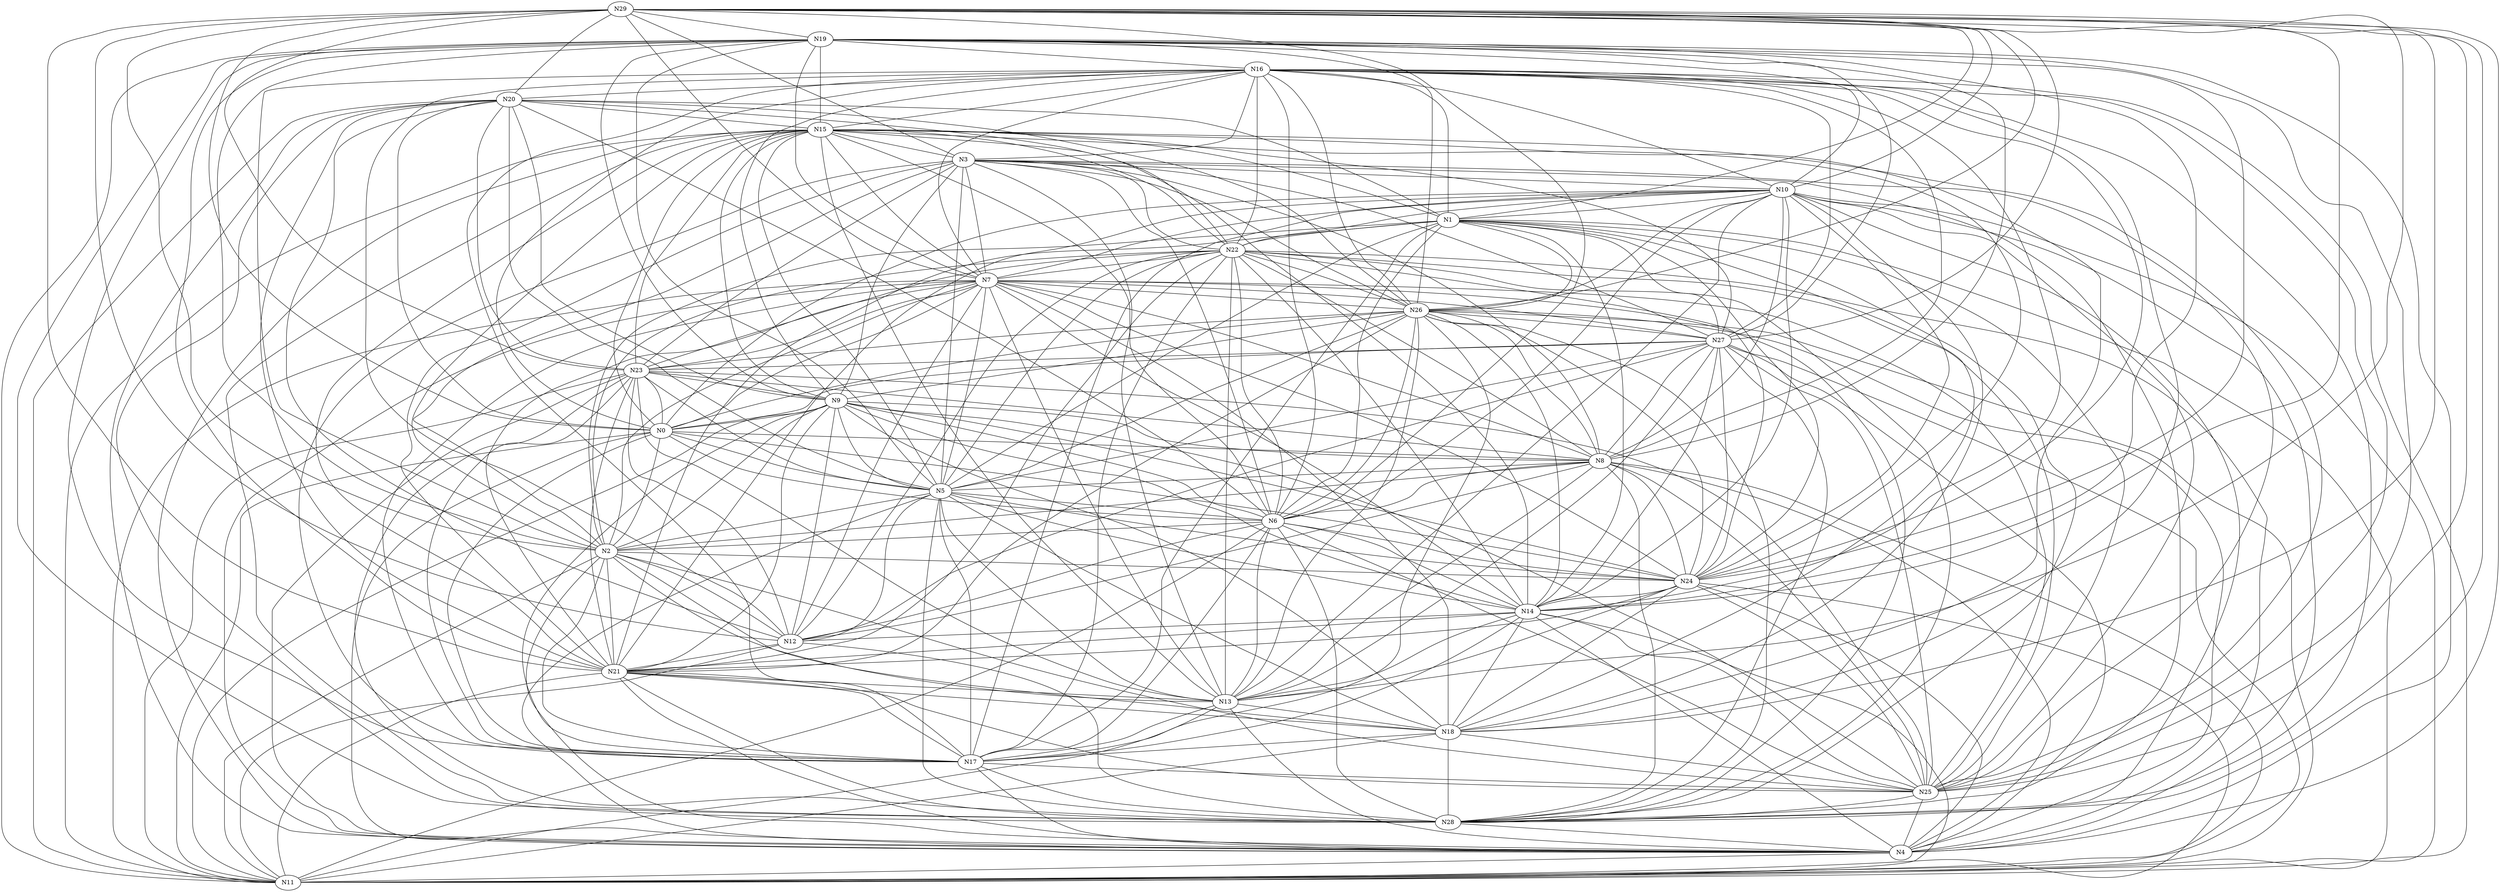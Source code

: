 Graph G {
	N29--N19[weight=24];
	N15--N19[weight=25];
	N15--N16[weight=41];
	N29--N20[weight=49];
	N6--N26[weight=34];
	N6--N25[weight=42];
	N15--N21[weight=39];
	N6--N29[weight=15];
	N6--N28[weight=11];
	N17--N28[weight=34];
	N29--N28[weight=11];
	N4--N11[weight=24];
	N29--N26[weight=6];
	N29--N21[weight=49];
	N13--N14[weight=48];
	N2--N12[weight=34];
	N2--N13[weight=25];
	N13--N18[weight=26];
	N12--N6[weight=3];
	N12--N5[weight=22];
	N24--N8[weight=39];
	N15--N14[weight=40];
	N24--N6[weight=33];
	N15--N13[weight=20];
	N0--N2[weight=25];
	N2--N19[weight=37];
	N0--N4[weight=26];
	N13--N23[weight=25];
	N29--N13[weight=11];
	N13--N22[weight=46];
	N24--N5[weight=49];
	N29--N12[weight=39];
	N0--N8[weight=39];
	N2--N21[weight=9];
	N27--N1[weight=10];
	N2--N24[weight=43];
	N27--N7[weight=25];
	N27--N8[weight=22];
	N27--N3[weight=2];
	N27--N4[weight=16];
	N8--N28[weight=19];
	N22--N26[weight=36];
	N22--N25[weight=39];
	N22--N24[weight=12];
	N7--N3[weight=24];
	N7--N4[weight=40];
	N2--N29[weight=48];
	N7--N0[weight=36];
	N20--N5[weight=34];
	N20--N4[weight=2];
	N16--N0[weight=16];
	N20--N6[weight=39];
	N20--N9[weight=49];
	N16--N2[weight=10];
	N16--N1[weight=50];
	N16--N3[weight=44];
	N22--N21[weight=14];
	N16--N6[weight=8];
	N22--N20[weight=24];
	N0--N17[weight=27];
	N15--N27[weight=34];
	N25--N24[weight=5];
	N16--N7[weight=19];
	N25--N23[weight=5];
	N0--N15[weight=10];
	N15--N28[weight=21];
	N22--N15[weight=1];
	N25--N16[weight=40];
	N6--N14[weight=49];
	N25--N15[weight=39];
	N22--N17[weight=17];
	N25--N14[weight=10];
	N0--N10[weight=50];
	N25--N19[weight=3];
	N25--N18[weight=2];
	N6--N10[weight=14];
	N20--N1[weight=39];
	N24--N21[weight=26];
	N23--N8[weight=25];
	N23--N9[weight=21];
	N23--N4[weight=46];
	N23--N15[weight=46];
	N1--N6[weight=37];
	N23--N12[weight=38];
	N23--N5[weight=2];
	N1--N5[weight=43];
	N23--N0[weight=28];
	N23--N17[weight=38];
	N13--N5[weight=27];
	N13--N4[weight=16];
	N23--N21[weight=16];
	N23--N22[weight=23];
	N19--N11[weight=26];
	N24--N16[weight=23];
	N19--N16[weight=32];
	N24--N15[weight=8];
	N24--N14[weight=15];
	N13--N6[weight=26];
	N19--N21[weight=24];
	N19--N24[weight=24];
	N19--N27[weight=44];
	N19--N26[weight=11];
	N19--N28[weight=47];
	N6--N0[weight=2];
	N13--N24[weight=35];
	N6--N2[weight=19];
	N6--N3[weight=38];
	N6--N9[weight=1];
	N14--N29[weight=28];
	N17--N9[weight=23];
	N24--N11[weight=47];
	N17--N7[weight=8];
	N17--N6[weight=21];
	N17--N5[weight=14];
	N14--N21[weight=1];
	N14--N22[weight=14];
	N17--N4[weight=28];
	N17--N2[weight=31];
	N17--N1[weight=34];
	N23--N26[weight=13];
	N23--N29[weight=17];
	N23--N28[weight=26];
	N28--N1[weight=36];
	N4--N21[weight=29];
	N28--N4[weight=23];
	N4--N22[weight=39];
	N28--N5[weight=30];
	N14--N16[weight=29];
	N4--N24[weight=40];
	N28--N3[weight=1];
	N14--N19[weight=30];
	N4--N26[weight=19];
	N2--N9[weight=37];
	N2--N8[weight=3];
	N5--N22[weight=4];
	N14--N4[weight=15];
	N2--N7[weight=33];
	N16--N28[weight=22];
	N14--N10[weight=9];
	N2--N4[weight=13];
	N14--N12[weight=14];
	N2--N3[weight=49];
	N2--N1[weight=8];
	N28--N12[weight=44];
	N5--N27[weight=26];
	N14--N5[weight=33];
	N5--N26[weight=49];
	N14--N7[weight=3];
	N22--N8[weight=23];
	N22--N6[weight=27];
	N22--N7[weight=8];
	N22--N2[weight=27];
	N9--N5[weight=40];
	N16--N17[weight=21];
	N5--N18[weight=22];
	N18--N9[weight=21];
	N26--N13[weight=3];
	N26--N14[weight=44];
	N16--N22[weight=49];
	N16--N20[weight=9];
	N9--N0[weight=44];
	N21--N25[weight=12];
	N21--N26[weight=40];
	N21--N28[weight=5];
	N3--N29[weight=24];
	N12--N22[weight=16];
	N12--N21[weight=42];
	N3--N26[weight=5];
	N12--N20[weight=40];
	N3--N21[weight=49];
	N18--N2[weight=3];
	N18--N21[weight=12];
	N3--N22[weight=6];
	N18--N1[weight=20];
	N3--N23[weight=40];
	N18--N24[weight=11];
	N9--N21[weight=3];
	N16--N11[weight=12];
	N9--N25[weight=50];
	N9--N26[weight=29];
	N16--N12[weight=33];
	N9--N24[weight=18];
	N29--N0[weight=41];
	N28--N22[weight=43];
	N28--N20[weight=47];
	N5--N7[weight=25];
	N29--N4[weight=43];
	N18--N29[weight=33];
	N29--N7[weight=41];
	N5--N2[weight=43];
	N9--N16[weight=41];
	N5--N0[weight=22];
	N28--N18[weight=38];
	N3--N17[weight=26];
	N3--N10[weight=29];
	N5--N6[weight=15];
	N5--N3[weight=37];
	N3--N13[weight=25];
	N9--N14[weight=1];
	N9--N15[weight=24];
	N9--N12[weight=34];
	N10--N26[weight=1];
	N10--N25[weight=25];
	N10--N28[weight=6];
	N10--N21[weight=22];
	N10--N24[weight=18];
	N22--N10[weight=27];
	N3--N9[weight=19];
	N10--N29[weight=32];
	N0--N26[weight=44];
	N0--N27[weight=30];
	N25--N28[weight=44];
	N0--N24[weight=43];
	N25--N27[weight=2];
	N0--N20[weight=43];
	N25--N29[weight=8];
	N11--N23[weight=21];
	N11--N26[weight=2];
	N11--N27[weight=34];
	N8--N12[weight=30];
	N21--N11[weight=37];
	N8--N11[weight=26];
	N25--N7[weight=46];
	N8--N13[weight=29];
	N10--N16[weight=23];
	N21--N13[weight=25];
	N25--N8[weight=46];
	N10--N11[weight=39];
	N10--N13[weight=45];
	N8--N10[weight=13];
	N21--N17[weight=46];
	N8--N3[weight=20];
	N8--N16[weight=30];
	N10--N19[weight=16];
	N25--N2[weight=28];
	N10--N18[weight=18];
	N25--N3[weight=23];
	N25--N4[weight=9];
	N18--N14[weight=13];
	N18--N15[weight=41];
	N8--N9[weight=33];
	N18--N16[weight=24];
	N11--N9[weight=9];
	N18--N17[weight=14];
	N8--N4[weight=28];
	N8--N5[weight=21];
	N18--N11[weight=31];
	N8--N6[weight=12];
	N8--N7[weight=10];
	N11--N2[weight=26];
	N11--N1[weight=31];
	N19--N9[weight=23];
	N11--N0[weight=31];
	N19--N8[weight=45];
	N11--N7[weight=47];
	N27--N28[weight=8];
	N11--N6[weight=49];
	N27--N29[weight=37];
	N21--N20[weight=16];
	N27--N24[weight=47];
	N27--N23[weight=22];
	N19--N7[weight=6];
	N19--N5[weight=40];
	N19--N4[weight=41];
	N26--N16[weight=5];
	N26--N17[weight=30];
	N17--N14[weight=15];
	N17--N13[weight=38];
	N10--N1[weight=42];
	N20--N15[weight=47];
	N10--N4[weight=30];
	N17--N10[weight=30];
	N26--N20[weight=42];
	N26--N1[weight=8];
	N7--N10[weight=33];
	N7--N12[weight=48];
	N26--N24[weight=18];
	N7--N13[weight=22];
	N26--N8[weight=39];
	N7--N18[weight=45];
	N1--N14[weight=4];
	N27--N16[weight=45];
	N27--N13[weight=35];
	N27--N12[weight=20];
	N1--N29[weight=40];
	N27--N14[weight=26];
	N11--N20[weight=47];
	N4--N5[weight=10];
	N20--N23[weight=38];
	N26--N27[weight=16];
	N26--N28[weight=12];
	N17--N25[weight=31];
	N7--N21[weight=2];
	N15--N3[weight=41];
	N15--N2[weight=38];
	N17--N19[weight=14];
	N15--N1[weight=50];
	N7--N23[weight=27];
	N7--N24[weight=19];
	N1--N22[weight=41];
	N11--N13[weight=6];
	N15--N7[weight=31];
	N11--N14[weight=1];
	N15--N6[weight=31];
	N1--N21[weight=4];
	N7--N26[weight=49];
	N15--N5[weight=10];
	N11--N12[weight=14];
	N15--N4[weight=15];
	N7--N28[weight=26];
	N1--N25[weight=15];
	N11--N15[weight=40];
	N1--N24[weight=10];
}